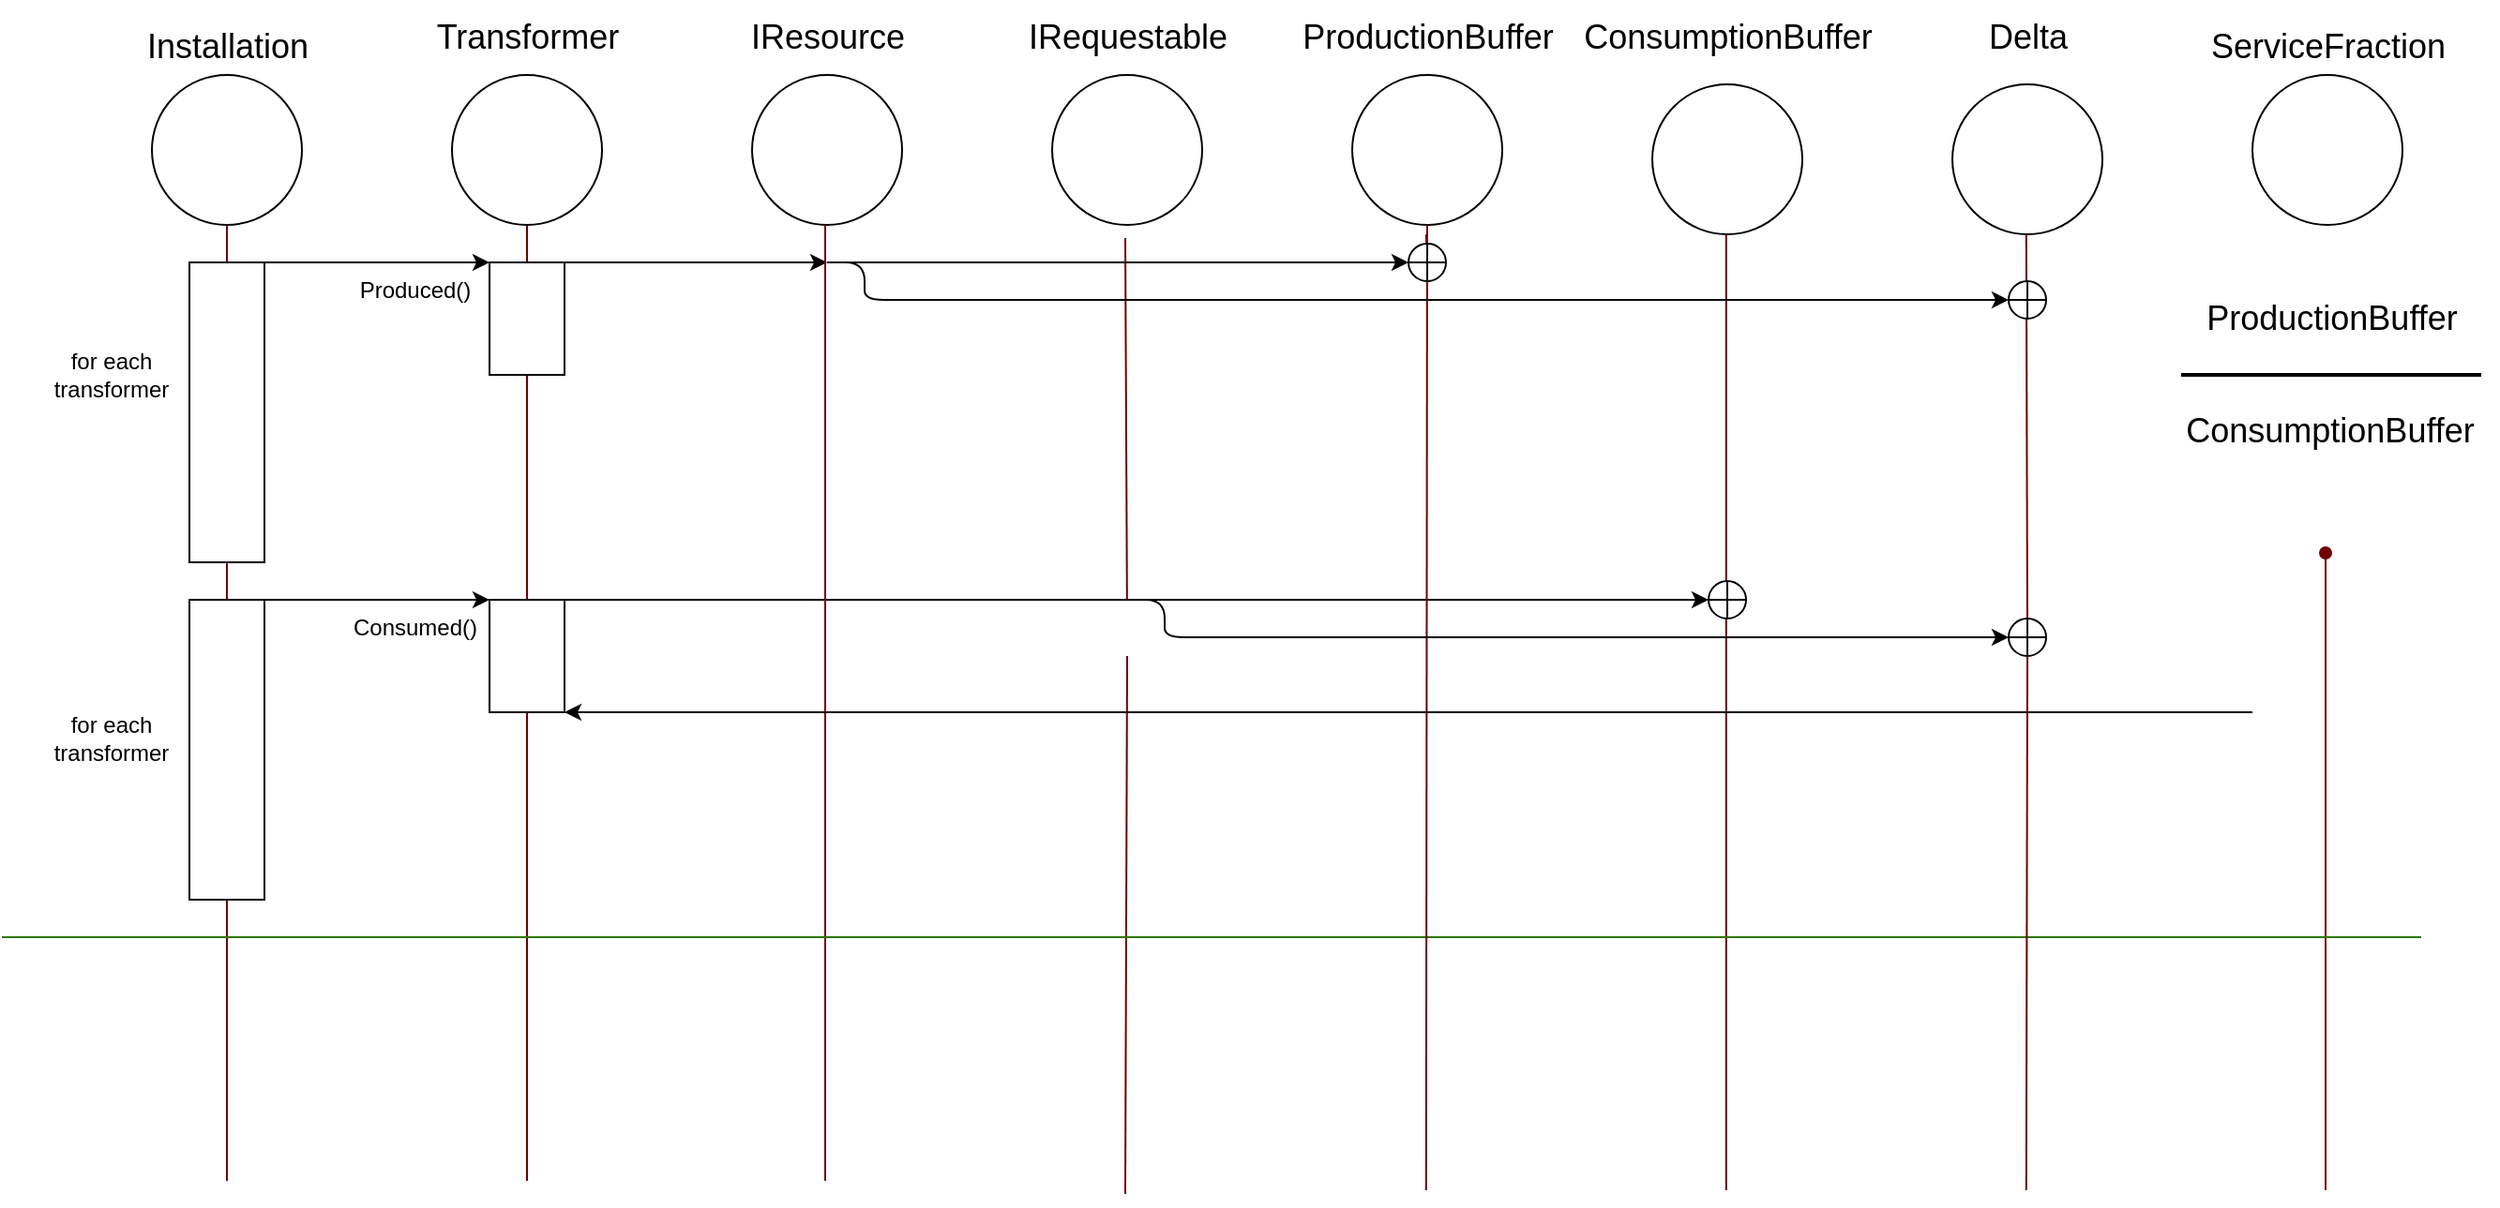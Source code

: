 <mxfile>
    <diagram id="XzvL14MpV3o9M-MEGPuH" name="sequence">
        <mxGraphModel dx="1631" dy="848" grid="1" gridSize="10" guides="1" tooltips="1" connect="1" arrows="1" fold="1" page="1" pageScale="1" pageWidth="827" pageHeight="1169" math="0" shadow="0">
            <root>
                <mxCell id="0"/>
                <mxCell id="1" parent="0"/>
                <mxCell id="95" value="" style="endArrow=none;html=1;strokeWidth=1;entryX=0.5;entryY=1;entryDx=0;entryDy=0;startArrow=none;fillColor=#a20025;strokeColor=#6F0000;" parent="1" source="134" target="96" edge="1">
                    <mxGeometry width="50" height="50" relative="1" as="geometry">
                        <mxPoint x="120" y="650" as="sourcePoint"/>
                        <mxPoint x="120" y="90" as="targetPoint"/>
                    </mxGeometry>
                </mxCell>
                <mxCell id="96" value="" style="ellipse;whiteSpace=wrap;html=1;aspect=fixed;" parent="1" vertex="1">
                    <mxGeometry x="80" y="60" width="80" height="80" as="geometry"/>
                </mxCell>
                <mxCell id="97" value="" style="endArrow=none;html=1;strokeWidth=1;entryX=0.5;entryY=1;entryDx=0;entryDy=0;fillColor=#a20025;strokeColor=#6F0000;" parent="1" target="98" edge="1">
                    <mxGeometry width="50" height="50" relative="1" as="geometry">
                        <mxPoint x="280" y="650" as="sourcePoint"/>
                        <mxPoint x="240" y="90" as="targetPoint"/>
                    </mxGeometry>
                </mxCell>
                <mxCell id="98" value="" style="ellipse;whiteSpace=wrap;html=1;aspect=fixed;" parent="1" vertex="1">
                    <mxGeometry x="240" y="60" width="80" height="80" as="geometry"/>
                </mxCell>
                <mxCell id="99" value="&lt;font style=&quot;font-size: 18px;&quot;&gt;Installation&lt;/font&gt;" style="text;html=1;align=center;verticalAlign=middle;resizable=0;points=[];autosize=1;strokeColor=none;fillColor=none;" parent="1" vertex="1">
                    <mxGeometry x="65" y="25" width="110" height="40" as="geometry"/>
                </mxCell>
                <mxCell id="100" value="&lt;font style=&quot;font-size: 18px;&quot;&gt;Transformer&lt;/font&gt;" style="text;html=1;align=center;verticalAlign=middle;resizable=0;points=[];autosize=1;strokeColor=none;fillColor=none;" parent="1" vertex="1">
                    <mxGeometry x="220" y="20" width="120" height="40" as="geometry"/>
                </mxCell>
                <mxCell id="101" value="" style="rounded=0;whiteSpace=wrap;html=1;fontSize=18;" parent="1" vertex="1">
                    <mxGeometry x="100" y="160" width="40" height="160" as="geometry"/>
                </mxCell>
                <mxCell id="154" style="edgeStyle=none;comic=0;jumpStyle=none;html=1;exitX=1;exitY=0;exitDx=0;exitDy=0;shadow=0;strokeColor=default;fontSize=12;startArrow=none;startFill=0;endArrow=classic;endFill=1;sourcePerimeterSpacing=6;" parent="1" source="102" edge="1">
                    <mxGeometry relative="1" as="geometry">
                        <mxPoint x="440" y="160" as="targetPoint"/>
                    </mxGeometry>
                </mxCell>
                <mxCell id="102" value="" style="rounded=0;whiteSpace=wrap;html=1;fontSize=18;" parent="1" vertex="1">
                    <mxGeometry x="260" y="160" width="40" height="60" as="geometry"/>
                </mxCell>
                <mxCell id="103" value="" style="endArrow=classic;html=1;fontSize=18;exitX=1;exitY=0;exitDx=0;exitDy=0;entryX=0;entryY=0;entryDx=0;entryDy=0;" parent="1" source="101" target="102" edge="1">
                    <mxGeometry width="50" height="50" relative="1" as="geometry">
                        <mxPoint x="190" y="250" as="sourcePoint"/>
                        <mxPoint x="240" y="200" as="targetPoint"/>
                    </mxGeometry>
                </mxCell>
                <mxCell id="106" value="" style="ellipse;whiteSpace=wrap;html=1;aspect=fixed;" parent="1" vertex="1">
                    <mxGeometry x="720" y="60" width="80" height="80" as="geometry"/>
                </mxCell>
                <mxCell id="107" value="&lt;font style=&quot;font-size: 18px;&quot;&gt;ProductionBuffer&lt;/font&gt;" style="text;html=1;align=center;verticalAlign=middle;resizable=0;points=[];autosize=1;strokeColor=none;fillColor=none;" parent="1" vertex="1">
                    <mxGeometry x="680" y="20" width="160" height="40" as="geometry"/>
                </mxCell>
                <mxCell id="108" value="" style="ellipse;whiteSpace=wrap;html=1;aspect=fixed;" parent="1" vertex="1">
                    <mxGeometry x="1040" y="65" width="80" height="80" as="geometry"/>
                </mxCell>
                <mxCell id="109" value="&lt;span style=&quot;font-size: 18px;&quot;&gt;Delta&lt;/span&gt;" style="text;html=1;align=center;verticalAlign=middle;resizable=0;points=[];autosize=1;strokeColor=none;fillColor=none;" parent="1" vertex="1">
                    <mxGeometry x="1045" y="20" width="70" height="40" as="geometry"/>
                </mxCell>
                <mxCell id="111" value="" style="ellipse;whiteSpace=wrap;html=1;aspect=fixed;" parent="1" vertex="1">
                    <mxGeometry x="880" y="65" width="80" height="80" as="geometry"/>
                </mxCell>
                <mxCell id="112" value="" style="endArrow=none;html=1;strokeWidth=1;entryX=0.5;entryY=1;entryDx=0;entryDy=0;jumpStyle=none;strokeColor=#6F0000;shadow=0;backgroundOutline=0;enumerate=0;comic=0;fillColor=#a20025;startArrow=none;" parent="1" edge="1" source="168">
                    <mxGeometry width="50" height="50" relative="1" as="geometry">
                        <mxPoint x="759.41" y="655" as="sourcePoint"/>
                        <mxPoint x="759.41" y="145.0" as="targetPoint"/>
                    </mxGeometry>
                </mxCell>
                <mxCell id="113" value="" style="endArrow=none;html=1;strokeWidth=1;entryX=0.5;entryY=1;entryDx=0;entryDy=0;jumpStyle=none;strokeColor=#6F0000;shadow=0;backgroundOutline=0;enumerate=0;comic=0;fillColor=#a20025;" parent="1" edge="1">
                    <mxGeometry width="50" height="50" relative="1" as="geometry">
                        <mxPoint x="919.41" y="655" as="sourcePoint"/>
                        <mxPoint x="919.41" y="145.0" as="targetPoint"/>
                    </mxGeometry>
                </mxCell>
                <mxCell id="114" value="" style="endArrow=none;html=1;strokeWidth=1;entryX=0.5;entryY=1;entryDx=0;entryDy=0;jumpStyle=none;strokeColor=#6F0000;shadow=0;backgroundOutline=0;enumerate=0;comic=0;fillColor=#a20025;startArrow=none;" parent="1" edge="1" source="175">
                    <mxGeometry width="50" height="50" relative="1" as="geometry">
                        <mxPoint x="1079.41" y="655" as="sourcePoint"/>
                        <mxPoint x="1079.41" y="145.0" as="targetPoint"/>
                    </mxGeometry>
                </mxCell>
                <mxCell id="123" value="" style="ellipse;whiteSpace=wrap;html=1;aspect=fixed;" parent="1" vertex="1">
                    <mxGeometry x="1200" y="60" width="80" height="80" as="geometry"/>
                </mxCell>
                <mxCell id="124" value="&lt;span style=&quot;font-size: 18px;&quot;&gt;ServiceFraction&lt;/span&gt;" style="text;html=1;align=center;verticalAlign=middle;resizable=0;points=[];autosize=1;strokeColor=none;fillColor=none;" parent="1" vertex="1">
                    <mxGeometry x="1165" y="25" width="150" height="40" as="geometry"/>
                </mxCell>
                <mxCell id="125" value="" style="endArrow=oval;html=1;strokeWidth=1;sourcePerimeterSpacing=6;startArrow=none;startFill=0;endFill=1;jumpStyle=none;strokeColor=#6F0000;shadow=0;backgroundOutline=0;enumerate=0;comic=0;fillColor=#a20025;" parent="1" edge="1">
                    <mxGeometry width="50" height="50" relative="1" as="geometry">
                        <mxPoint x="1239" y="655" as="sourcePoint"/>
                        <mxPoint x="1239" y="315" as="targetPoint"/>
                    </mxGeometry>
                </mxCell>
                <mxCell id="135" value="" style="endArrow=none;html=1;strokeWidth=1;entryX=0.5;entryY=1;entryDx=0;entryDy=0;fillColor=#a20025;strokeColor=#6F0000;" parent="1" target="134" edge="1">
                    <mxGeometry width="50" height="50" relative="1" as="geometry">
                        <mxPoint x="120" y="650" as="sourcePoint"/>
                        <mxPoint x="120" y="140.0" as="targetPoint"/>
                    </mxGeometry>
                </mxCell>
                <mxCell id="134" value="" style="rounded=0;whiteSpace=wrap;html=1;fontSize=18;" parent="1" vertex="1">
                    <mxGeometry x="100" y="340" width="40" height="160" as="geometry"/>
                </mxCell>
                <mxCell id="136" value="for each&lt;br style=&quot;font-size: 12px;&quot;&gt;transformer" style="edgeLabel;html=1;align=center;verticalAlign=middle;resizable=0;points=[];fontSize=12;labelBackgroundColor=none;" parent="1" vertex="1" connectable="0">
                    <mxGeometry x="49.996" y="420" as="geometry">
                        <mxPoint x="8" y="-6" as="offset"/>
                    </mxGeometry>
                </mxCell>
                <mxCell id="159" style="edgeStyle=none;comic=0;sketch=0;jumpStyle=none;html=1;exitX=1;exitY=0;exitDx=0;exitDy=0;shadow=0;strokeColor=default;fontSize=12;startArrow=none;startFill=0;endArrow=classic;endFill=1;sourcePerimeterSpacing=6;entryX=0;entryY=0.5;entryDx=0;entryDy=0;entryPerimeter=0;" parent="1" source="137" target="174" edge="1">
                    <mxGeometry relative="1" as="geometry">
                        <mxPoint x="900" y="340" as="targetPoint"/>
                    </mxGeometry>
                </mxCell>
                <mxCell id="137" value="" style="rounded=0;whiteSpace=wrap;html=1;fontSize=18;" parent="1" vertex="1">
                    <mxGeometry x="260" y="340" width="40" height="60" as="geometry"/>
                </mxCell>
                <mxCell id="139" value="" style="endArrow=classic;html=1;fontSize=18;exitX=1;exitY=0;exitDx=0;exitDy=0;entryX=0;entryY=0;entryDx=0;entryDy=0;" parent="1" edge="1">
                    <mxGeometry width="50" height="50" relative="1" as="geometry">
                        <mxPoint x="140" y="340" as="sourcePoint"/>
                        <mxPoint x="260" y="340" as="targetPoint"/>
                    </mxGeometry>
                </mxCell>
                <mxCell id="144" value="" style="ellipse;whiteSpace=wrap;html=1;aspect=fixed;" parent="1" vertex="1">
                    <mxGeometry x="400" y="60" width="80" height="80" as="geometry"/>
                </mxCell>
                <mxCell id="145" value="" style="ellipse;whiteSpace=wrap;html=1;aspect=fixed;" parent="1" vertex="1">
                    <mxGeometry x="560" y="60" width="80" height="80" as="geometry"/>
                </mxCell>
                <mxCell id="146" value="&lt;span style=&quot;font-size: 18px;&quot;&gt;IRequestable&lt;/span&gt;" style="text;html=1;align=center;verticalAlign=middle;resizable=0;points=[];autosize=1;strokeColor=none;fillColor=none;" parent="1" vertex="1">
                    <mxGeometry x="535" y="20" width="130" height="40" as="geometry"/>
                </mxCell>
                <mxCell id="147" value="&lt;font style=&quot;font-size: 18px;&quot;&gt;IResource&lt;/font&gt;" style="text;html=1;align=center;verticalAlign=middle;resizable=0;points=[];autosize=1;strokeColor=none;fillColor=none;" parent="1" vertex="1">
                    <mxGeometry x="385" y="20" width="110" height="40" as="geometry"/>
                </mxCell>
                <mxCell id="148" value="" style="endArrow=none;html=1;strokeWidth=1;entryX=0.5;entryY=1;entryDx=0;entryDy=0;fillColor=#a20025;strokeColor=#6F0000;" parent="1" edge="1">
                    <mxGeometry width="50" height="50" relative="1" as="geometry">
                        <mxPoint x="439" y="650" as="sourcePoint"/>
                        <mxPoint x="439" y="140" as="targetPoint"/>
                    </mxGeometry>
                </mxCell>
                <mxCell id="149" value="" style="endArrow=none;html=1;strokeWidth=1;entryX=0.5;entryY=1;entryDx=0;entryDy=0;startArrow=none;fillColor=#a20025;strokeColor=#6F0000;" parent="1" edge="1">
                    <mxGeometry width="50" height="50" relative="1" as="geometry">
                        <mxPoint x="599.928" y="340" as="sourcePoint"/>
                        <mxPoint x="599" y="147" as="targetPoint"/>
                    </mxGeometry>
                </mxCell>
                <mxCell id="150" style="edgeStyle=none;html=1;fontSize=12;entryX=0;entryY=0.5;entryDx=0;entryDy=0;entryPerimeter=0;" parent="1" edge="1" target="168">
                    <mxGeometry relative="1" as="geometry">
                        <mxPoint x="710" y="160" as="targetPoint"/>
                        <mxPoint x="440" y="160" as="sourcePoint"/>
                    </mxGeometry>
                </mxCell>
                <mxCell id="157" value="" style="endArrow=none;html=1;strokeWidth=1;entryX=0.5;entryY=1;entryDx=0;entryDy=0;fillColor=#a20025;strokeColor=#6F0000;" parent="1" edge="1">
                    <mxGeometry width="50" height="50" relative="1" as="geometry">
                        <mxPoint x="599" y="657" as="sourcePoint"/>
                        <mxPoint x="600" y="370" as="targetPoint"/>
                    </mxGeometry>
                </mxCell>
                <mxCell id="162" value="for each&lt;br style=&quot;font-size: 12px;&quot;&gt;transformer" style="edgeLabel;html=1;align=center;verticalAlign=middle;resizable=0;points=[];fontSize=12;labelBackgroundColor=none;" parent="1" vertex="1" connectable="0">
                    <mxGeometry x="79.996" y="440" as="geometry">
                        <mxPoint x="-22" y="-220" as="offset"/>
                    </mxGeometry>
                </mxCell>
                <mxCell id="163" value="" style="endArrow=none;html=1;strokeWidth=1;fillColor=#60a917;strokeColor=#2D7600;" parent="1" edge="1">
                    <mxGeometry width="50" height="50" relative="1" as="geometry">
                        <mxPoint y="520" as="sourcePoint"/>
                        <mxPoint x="1290" y="520" as="targetPoint"/>
                    </mxGeometry>
                </mxCell>
                <mxCell id="165" value="Produced()" style="text;html=1;align=center;verticalAlign=middle;resizable=0;points=[];autosize=1;strokeColor=none;fillColor=none;" vertex="1" parent="1">
                    <mxGeometry x="180" y="160" width="80" height="30" as="geometry"/>
                </mxCell>
                <mxCell id="166" value="Consumed()" style="text;html=1;align=center;verticalAlign=middle;resizable=0;points=[];autosize=1;strokeColor=none;fillColor=none;" vertex="1" parent="1">
                    <mxGeometry x="175" y="340" width="90" height="30" as="geometry"/>
                </mxCell>
                <mxCell id="167" value="&lt;font style=&quot;font-size: 18px;&quot;&gt;ConsumptionBuffer&lt;/font&gt;" style="text;html=1;align=center;verticalAlign=middle;resizable=0;points=[];autosize=1;strokeColor=none;fillColor=none;" vertex="1" parent="1">
                    <mxGeometry x="830" y="20" width="180" height="40" as="geometry"/>
                </mxCell>
                <mxCell id="170" value="" style="endArrow=none;html=1;strokeWidth=1;jumpStyle=none;strokeColor=#6F0000;shadow=0;backgroundOutline=0;enumerate=0;comic=0;fillColor=#a20025;" edge="1" parent="1" target="106">
                    <mxGeometry width="50" height="50" relative="1" as="geometry">
                        <mxPoint x="759.41" y="655" as="sourcePoint"/>
                        <mxPoint x="759.41" y="145.0" as="targetPoint"/>
                    </mxGeometry>
                </mxCell>
                <mxCell id="168" value="" style="verticalLabelPosition=bottom;verticalAlign=top;html=1;shape=mxgraph.flowchart.summing_function;" vertex="1" parent="1">
                    <mxGeometry x="750" y="150" width="20" height="20" as="geometry"/>
                </mxCell>
                <mxCell id="172" value="" style="verticalLabelPosition=bottom;verticalAlign=top;html=1;shape=mxgraph.flowchart.summing_function;" vertex="1" parent="1">
                    <mxGeometry x="1070" y="170" width="20" height="20" as="geometry"/>
                </mxCell>
                <mxCell id="173" style="edgeStyle=orthogonalEdgeStyle;html=1;fontSize=12;entryX=0;entryY=0.5;entryDx=0;entryDy=0;entryPerimeter=0;" edge="1" parent="1" target="172">
                    <mxGeometry relative="1" as="geometry">
                        <mxPoint x="760" y="170" as="targetPoint"/>
                        <mxPoint x="440" y="160" as="sourcePoint"/>
                        <Array as="points">
                            <mxPoint x="460" y="160"/>
                            <mxPoint x="460" y="180"/>
                        </Array>
                    </mxGeometry>
                </mxCell>
                <mxCell id="174" value="" style="verticalLabelPosition=bottom;verticalAlign=top;html=1;shape=mxgraph.flowchart.summing_function;" vertex="1" parent="1">
                    <mxGeometry x="910" y="330" width="20" height="20" as="geometry"/>
                </mxCell>
                <mxCell id="176" value="" style="endArrow=none;html=1;strokeWidth=1;entryX=0.5;entryY=1;entryDx=0;entryDy=0;jumpStyle=none;strokeColor=#6F0000;shadow=0;backgroundOutline=0;enumerate=0;comic=0;fillColor=#a20025;" edge="1" parent="1" target="175">
                    <mxGeometry width="50" height="50" relative="1" as="geometry">
                        <mxPoint x="1079.41" y="655" as="sourcePoint"/>
                        <mxPoint x="1079.41" y="145.0" as="targetPoint"/>
                    </mxGeometry>
                </mxCell>
                <mxCell id="175" value="" style="verticalLabelPosition=bottom;verticalAlign=top;html=1;shape=mxgraph.flowchart.summing_function;" vertex="1" parent="1">
                    <mxGeometry x="1070" y="350" width="20" height="20" as="geometry"/>
                </mxCell>
                <mxCell id="177" style="edgeStyle=orthogonalEdgeStyle;html=1;fontSize=12;entryX=0;entryY=0.5;entryDx=0;entryDy=0;entryPerimeter=0;" edge="1" parent="1">
                    <mxGeometry relative="1" as="geometry">
                        <mxPoint x="1070" y="360" as="targetPoint"/>
                        <mxPoint x="600" y="340" as="sourcePoint"/>
                        <Array as="points">
                            <mxPoint x="620" y="340"/>
                            <mxPoint x="620" y="360"/>
                        </Array>
                    </mxGeometry>
                </mxCell>
                <mxCell id="178" value="&lt;font style=&quot;font-size: 18px;&quot;&gt;ProductionBuffer&lt;/font&gt;" style="text;html=1;align=center;verticalAlign=middle;resizable=0;points=[];autosize=1;strokeColor=none;fillColor=none;" vertex="1" parent="1">
                    <mxGeometry x="1162" y="170" width="160" height="40" as="geometry"/>
                </mxCell>
                <mxCell id="179" value="&lt;font style=&quot;font-size: 18px;&quot;&gt;ConsumptionBuffer&lt;/font&gt;" style="text;html=1;align=center;verticalAlign=middle;resizable=0;points=[];autosize=1;strokeColor=none;fillColor=none;" vertex="1" parent="1">
                    <mxGeometry x="1151" y="230" width="180" height="40" as="geometry"/>
                </mxCell>
                <mxCell id="180" value="" style="line;strokeWidth=2;html=1;" vertex="1" parent="1">
                    <mxGeometry x="1162" y="215" width="160" height="10" as="geometry"/>
                </mxCell>
                <mxCell id="181" style="edgeStyle=orthogonalEdgeStyle;html=1;fontSize=12;entryX=1;entryY=1;entryDx=0;entryDy=0;" edge="1" parent="1" target="137">
                    <mxGeometry relative="1" as="geometry">
                        <mxPoint x="320" y="400" as="targetPoint"/>
                        <mxPoint x="1200" y="400" as="sourcePoint"/>
                        <Array as="points">
                            <mxPoint x="1100" y="400"/>
                        </Array>
                    </mxGeometry>
                </mxCell>
            </root>
        </mxGraphModel>
    </diagram>
</mxfile>